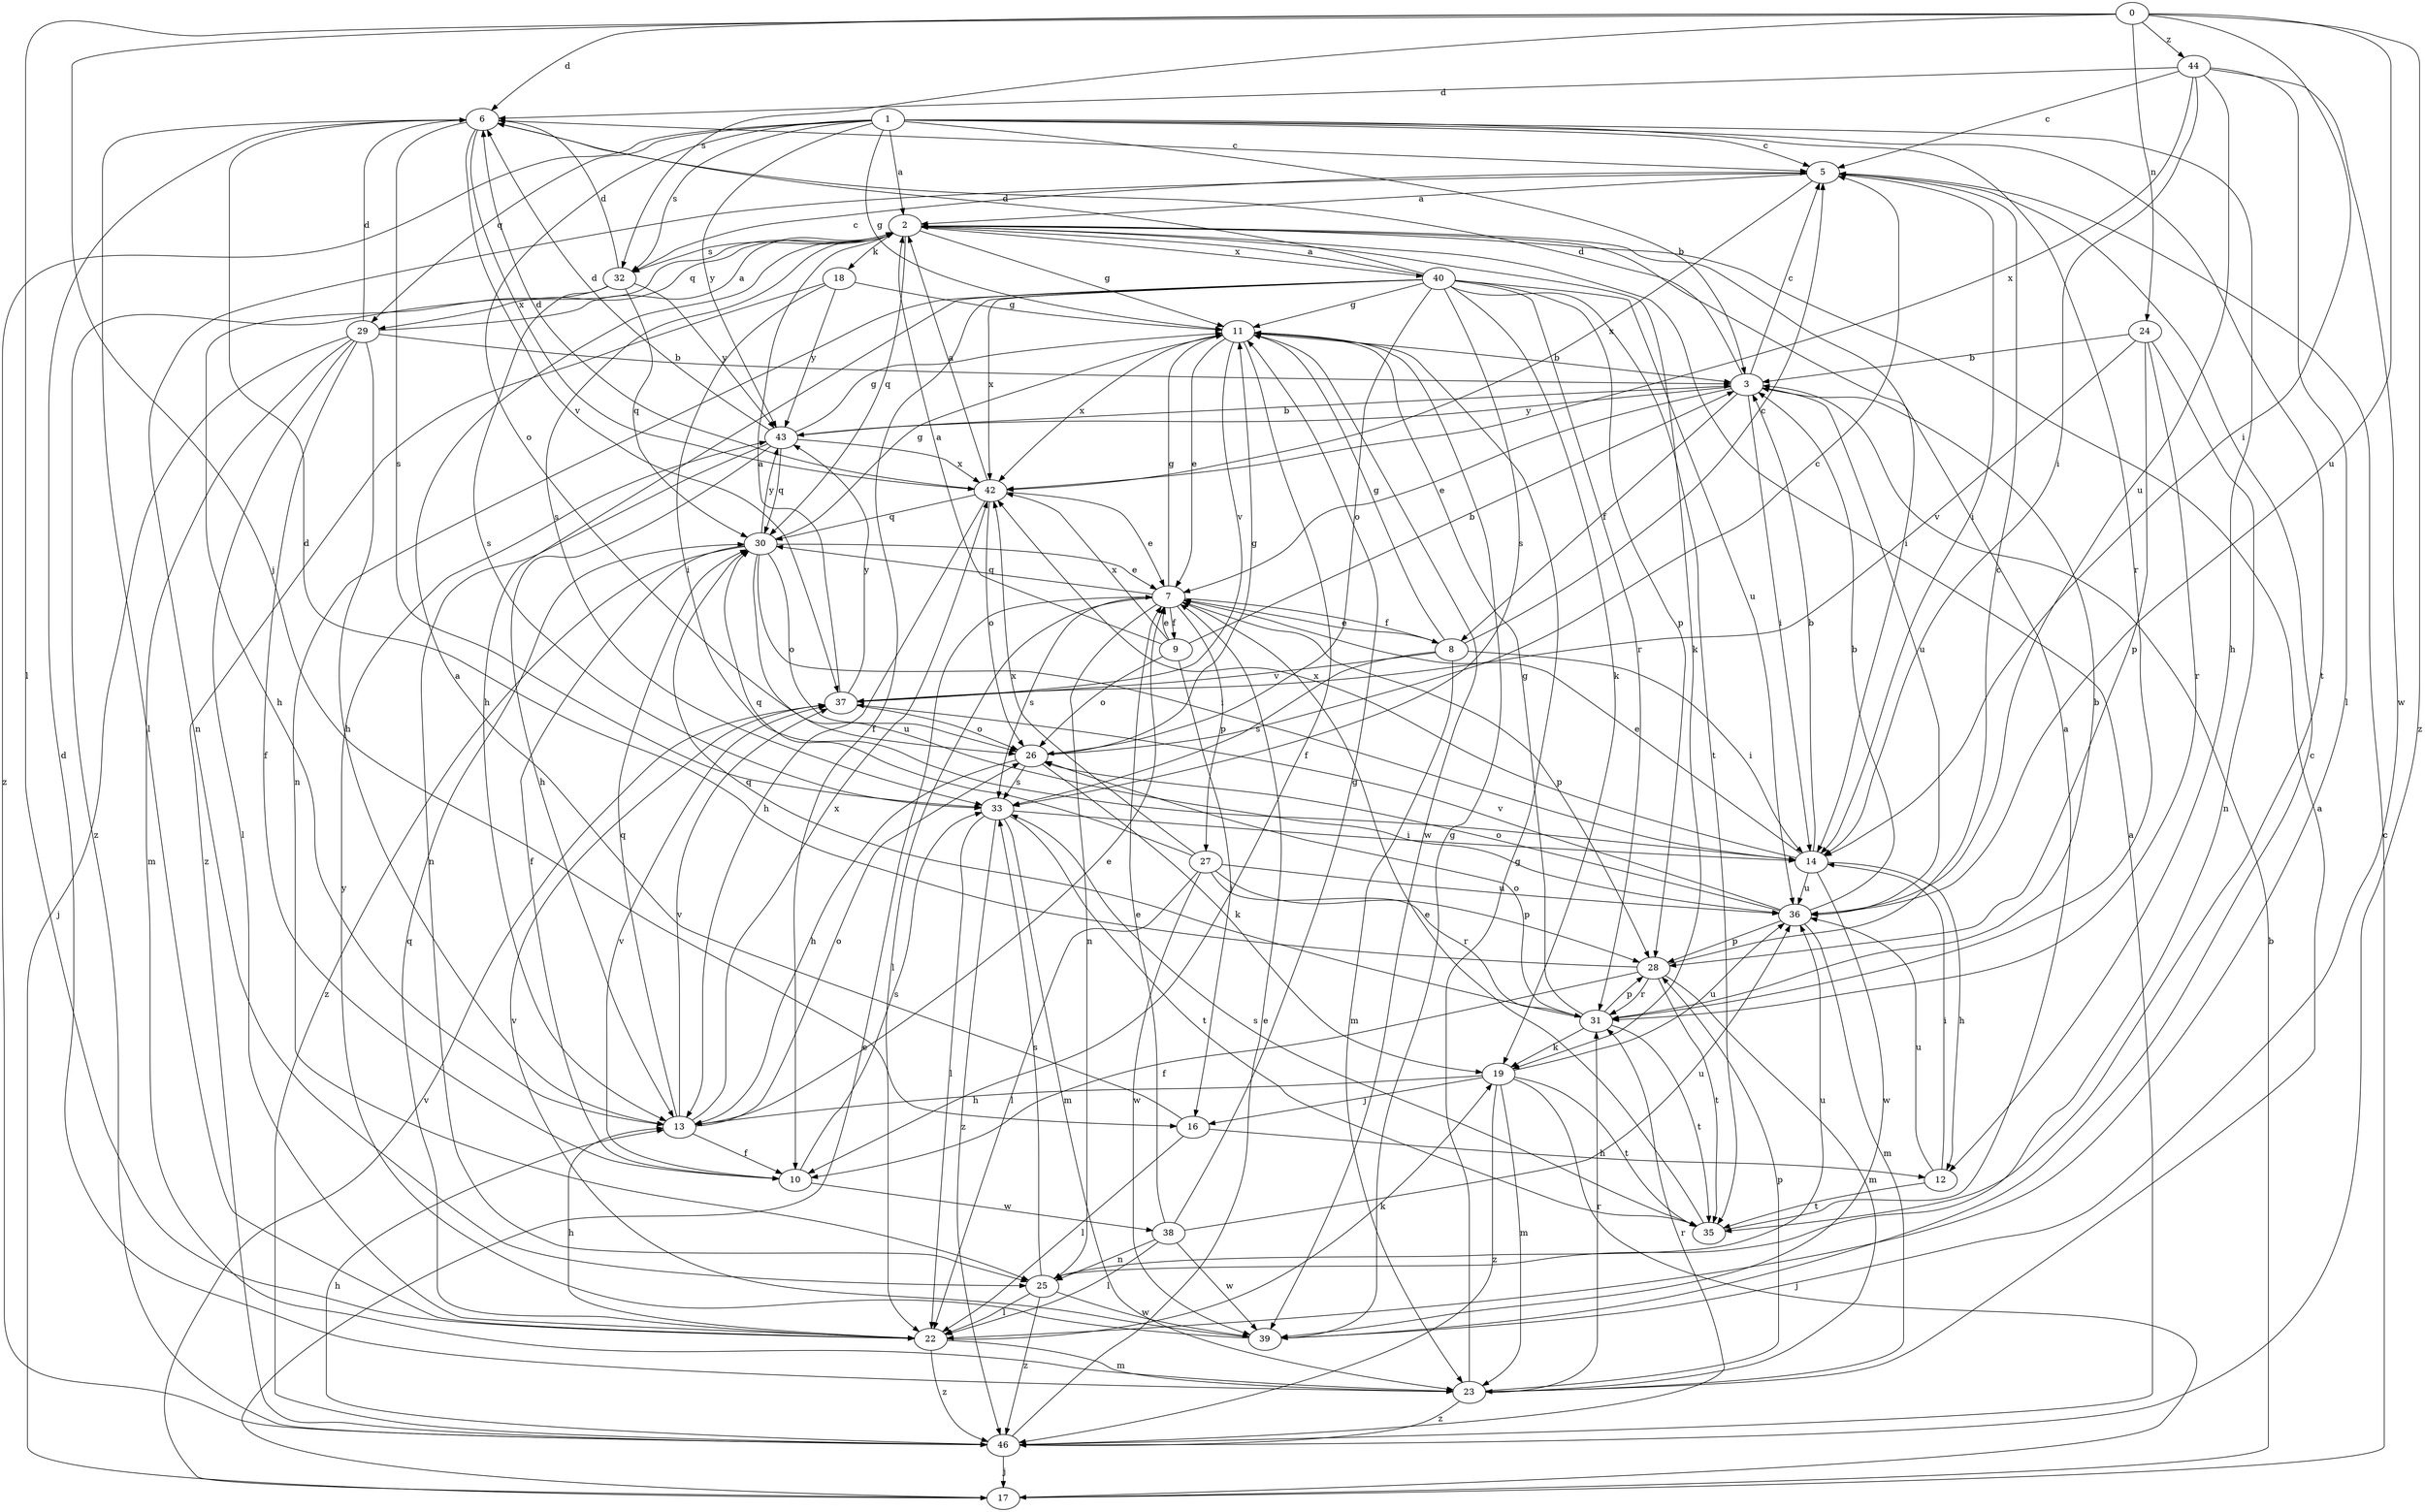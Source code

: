 strict digraph  {
0;
1;
2;
3;
5;
6;
7;
8;
9;
10;
11;
12;
13;
14;
16;
17;
18;
19;
22;
23;
24;
25;
26;
27;
28;
29;
30;
31;
32;
33;
35;
36;
37;
38;
39;
40;
42;
43;
44;
46;
0 -> 6  [label=d];
0 -> 14  [label=i];
0 -> 16  [label=j];
0 -> 22  [label=l];
0 -> 24  [label=n];
0 -> 32  [label=s];
0 -> 36  [label=u];
0 -> 44  [label=z];
0 -> 46  [label=z];
1 -> 2  [label=a];
1 -> 3  [label=b];
1 -> 5  [label=c];
1 -> 11  [label=g];
1 -> 12  [label=h];
1 -> 26  [label=o];
1 -> 29  [label=q];
1 -> 31  [label=r];
1 -> 32  [label=s];
1 -> 35  [label=t];
1 -> 43  [label=y];
1 -> 46  [label=z];
2 -> 11  [label=g];
2 -> 14  [label=i];
2 -> 18  [label=k];
2 -> 19  [label=k];
2 -> 29  [label=q];
2 -> 30  [label=q];
2 -> 32  [label=s];
2 -> 33  [label=s];
2 -> 40  [label=x];
2 -> 46  [label=z];
3 -> 5  [label=c];
3 -> 6  [label=d];
3 -> 7  [label=e];
3 -> 8  [label=f];
3 -> 14  [label=i];
3 -> 36  [label=u];
3 -> 43  [label=y];
5 -> 2  [label=a];
5 -> 14  [label=i];
5 -> 25  [label=n];
5 -> 42  [label=x];
6 -> 5  [label=c];
6 -> 22  [label=l];
6 -> 33  [label=s];
6 -> 37  [label=v];
6 -> 42  [label=x];
7 -> 8  [label=f];
7 -> 9  [label=f];
7 -> 11  [label=g];
7 -> 22  [label=l];
7 -> 25  [label=n];
7 -> 27  [label=p];
7 -> 28  [label=p];
7 -> 30  [label=q];
7 -> 33  [label=s];
8 -> 5  [label=c];
8 -> 7  [label=e];
8 -> 11  [label=g];
8 -> 14  [label=i];
8 -> 23  [label=m];
8 -> 33  [label=s];
8 -> 37  [label=v];
9 -> 2  [label=a];
9 -> 3  [label=b];
9 -> 7  [label=e];
9 -> 16  [label=j];
9 -> 26  [label=o];
9 -> 42  [label=x];
10 -> 33  [label=s];
10 -> 37  [label=v];
10 -> 38  [label=w];
11 -> 3  [label=b];
11 -> 7  [label=e];
11 -> 10  [label=f];
11 -> 37  [label=v];
11 -> 39  [label=w];
11 -> 42  [label=x];
12 -> 14  [label=i];
12 -> 35  [label=t];
12 -> 36  [label=u];
13 -> 7  [label=e];
13 -> 10  [label=f];
13 -> 26  [label=o];
13 -> 30  [label=q];
13 -> 37  [label=v];
13 -> 42  [label=x];
14 -> 3  [label=b];
14 -> 7  [label=e];
14 -> 12  [label=h];
14 -> 36  [label=u];
14 -> 39  [label=w];
14 -> 42  [label=x];
16 -> 2  [label=a];
16 -> 12  [label=h];
16 -> 22  [label=l];
17 -> 3  [label=b];
17 -> 5  [label=c];
17 -> 7  [label=e];
17 -> 37  [label=v];
18 -> 11  [label=g];
18 -> 14  [label=i];
18 -> 43  [label=y];
18 -> 46  [label=z];
19 -> 13  [label=h];
19 -> 16  [label=j];
19 -> 17  [label=j];
19 -> 23  [label=m];
19 -> 35  [label=t];
19 -> 36  [label=u];
19 -> 46  [label=z];
22 -> 13  [label=h];
22 -> 19  [label=k];
22 -> 23  [label=m];
22 -> 30  [label=q];
22 -> 46  [label=z];
23 -> 2  [label=a];
23 -> 6  [label=d];
23 -> 11  [label=g];
23 -> 28  [label=p];
23 -> 31  [label=r];
23 -> 46  [label=z];
24 -> 3  [label=b];
24 -> 25  [label=n];
24 -> 28  [label=p];
24 -> 31  [label=r];
24 -> 37  [label=v];
25 -> 22  [label=l];
25 -> 33  [label=s];
25 -> 36  [label=u];
25 -> 39  [label=w];
25 -> 46  [label=z];
26 -> 5  [label=c];
26 -> 11  [label=g];
26 -> 13  [label=h];
26 -> 19  [label=k];
26 -> 33  [label=s];
27 -> 22  [label=l];
27 -> 28  [label=p];
27 -> 30  [label=q];
27 -> 31  [label=r];
27 -> 36  [label=u];
27 -> 39  [label=w];
27 -> 42  [label=x];
28 -> 5  [label=c];
28 -> 6  [label=d];
28 -> 10  [label=f];
28 -> 23  [label=m];
28 -> 31  [label=r];
28 -> 35  [label=t];
29 -> 2  [label=a];
29 -> 3  [label=b];
29 -> 6  [label=d];
29 -> 10  [label=f];
29 -> 13  [label=h];
29 -> 17  [label=j];
29 -> 22  [label=l];
29 -> 23  [label=m];
30 -> 7  [label=e];
30 -> 10  [label=f];
30 -> 11  [label=g];
30 -> 14  [label=i];
30 -> 26  [label=o];
30 -> 36  [label=u];
30 -> 43  [label=y];
30 -> 46  [label=z];
31 -> 3  [label=b];
31 -> 11  [label=g];
31 -> 19  [label=k];
31 -> 26  [label=o];
31 -> 28  [label=p];
31 -> 30  [label=q];
31 -> 35  [label=t];
32 -> 5  [label=c];
32 -> 6  [label=d];
32 -> 13  [label=h];
32 -> 30  [label=q];
32 -> 33  [label=s];
32 -> 43  [label=y];
33 -> 14  [label=i];
33 -> 22  [label=l];
33 -> 23  [label=m];
33 -> 35  [label=t];
33 -> 46  [label=z];
35 -> 2  [label=a];
35 -> 7  [label=e];
35 -> 33  [label=s];
36 -> 3  [label=b];
36 -> 23  [label=m];
36 -> 26  [label=o];
36 -> 28  [label=p];
36 -> 37  [label=v];
37 -> 2  [label=a];
37 -> 26  [label=o];
37 -> 43  [label=y];
38 -> 7  [label=e];
38 -> 11  [label=g];
38 -> 22  [label=l];
38 -> 25  [label=n];
38 -> 36  [label=u];
38 -> 39  [label=w];
39 -> 5  [label=c];
39 -> 11  [label=g];
39 -> 37  [label=v];
39 -> 43  [label=y];
40 -> 2  [label=a];
40 -> 6  [label=d];
40 -> 10  [label=f];
40 -> 11  [label=g];
40 -> 13  [label=h];
40 -> 19  [label=k];
40 -> 25  [label=n];
40 -> 26  [label=o];
40 -> 28  [label=p];
40 -> 31  [label=r];
40 -> 33  [label=s];
40 -> 35  [label=t];
40 -> 36  [label=u];
40 -> 42  [label=x];
42 -> 2  [label=a];
42 -> 6  [label=d];
42 -> 7  [label=e];
42 -> 13  [label=h];
42 -> 26  [label=o];
42 -> 30  [label=q];
43 -> 3  [label=b];
43 -> 6  [label=d];
43 -> 11  [label=g];
43 -> 13  [label=h];
43 -> 25  [label=n];
43 -> 30  [label=q];
43 -> 42  [label=x];
44 -> 5  [label=c];
44 -> 6  [label=d];
44 -> 14  [label=i];
44 -> 22  [label=l];
44 -> 36  [label=u];
44 -> 39  [label=w];
44 -> 42  [label=x];
46 -> 2  [label=a];
46 -> 7  [label=e];
46 -> 13  [label=h];
46 -> 17  [label=j];
46 -> 31  [label=r];
}
